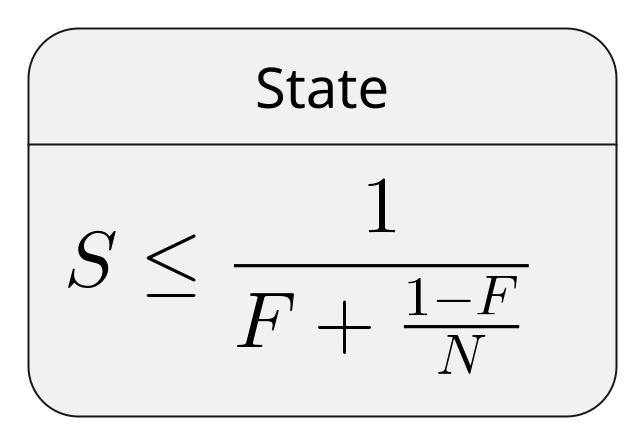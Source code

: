{
  "sha1": "q0qziwftyrvw51iz416hr68a24zdert",
  "insertion": {
    "when": "2024-06-04T17:28:41.933Z",
    "url": "http://forum.plantuml.net/7688/text-rendered-in-math-is-not-scaled-by-scale-command",
    "user": "plantuml@gmail.com"
  }
}
@startuml
scale 5
state State
State : <math>S<=1/(F+(1-F)/N)</math>
@enduml
